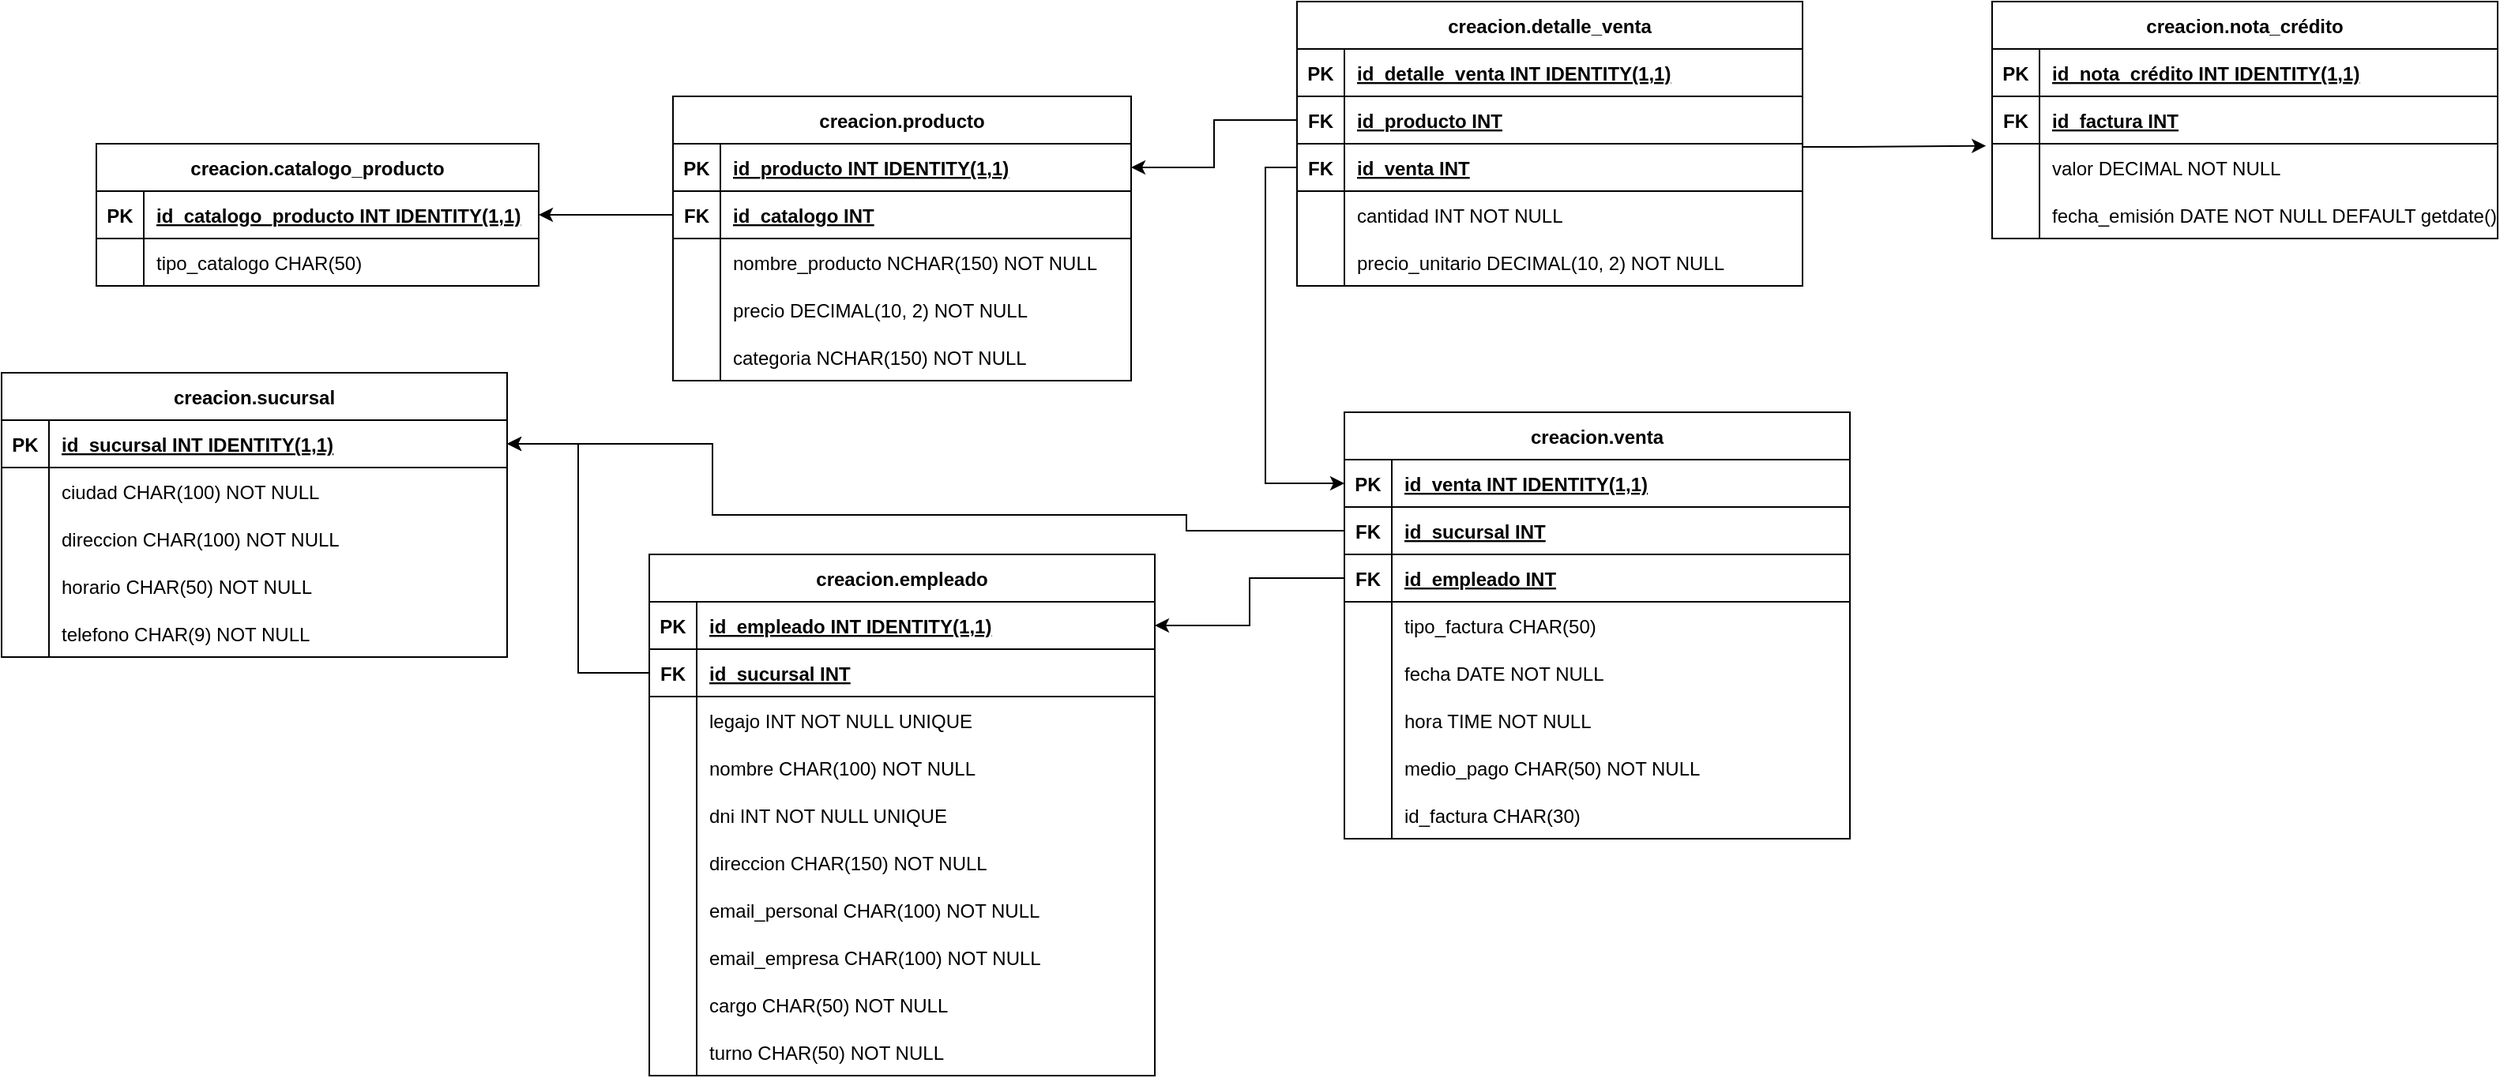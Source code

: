 <mxfile version="24.7.17">
  <diagram name="Página-1" id="IHy8IJzmy1xw7YX4BlLs">
    <mxGraphModel dx="1687" dy="984" grid="1" gridSize="10" guides="1" tooltips="1" connect="1" arrows="1" fold="1" page="1" pageScale="1" pageWidth="827" pageHeight="1169" math="0" shadow="0">
      <root>
        <mxCell id="0" />
        <mxCell id="1" parent="0" />
        <mxCell id="hYBhbDChAg6MqxhLWlRW-1" value="creacion.sucursal" style="shape=table;startSize=30;container=1;collapsible=1;childLayout=tableLayout;fixedRows=1;rowLines=0;fontStyle=1;align=center;resizeLast=1;" parent="1" vertex="1">
          <mxGeometry x="620" y="495" width="320" height="180" as="geometry" />
        </mxCell>
        <mxCell id="hYBhbDChAg6MqxhLWlRW-2" value="" style="shape=tableRow;horizontal=0;startSize=0;swimlaneHead=0;swimlaneBody=0;fillColor=none;collapsible=0;dropTarget=0;points=[[0,0.5],[1,0.5]];portConstraint=eastwest;strokeColor=inherit;top=0;left=0;right=0;bottom=1;" parent="hYBhbDChAg6MqxhLWlRW-1" vertex="1">
          <mxGeometry y="30" width="320" height="30" as="geometry" />
        </mxCell>
        <mxCell id="hYBhbDChAg6MqxhLWlRW-3" value="PK" style="shape=partialRectangle;overflow=hidden;connectable=0;fillColor=none;strokeColor=inherit;top=0;left=0;bottom=0;right=0;fontStyle=1;" parent="hYBhbDChAg6MqxhLWlRW-2" vertex="1">
          <mxGeometry width="30" height="30" as="geometry">
            <mxRectangle width="30" height="30" as="alternateBounds" />
          </mxGeometry>
        </mxCell>
        <mxCell id="hYBhbDChAg6MqxhLWlRW-4" value="id_sucursal INT  IDENTITY(1,1)" style="shape=partialRectangle;overflow=hidden;connectable=0;fillColor=none;align=left;strokeColor=inherit;top=0;left=0;bottom=0;right=0;spacingLeft=6;fontStyle=5;" parent="hYBhbDChAg6MqxhLWlRW-2" vertex="1">
          <mxGeometry x="30" width="290" height="30" as="geometry">
            <mxRectangle width="290" height="30" as="alternateBounds" />
          </mxGeometry>
        </mxCell>
        <mxCell id="hYBhbDChAg6MqxhLWlRW-5" value="" style="shape=tableRow;horizontal=0;startSize=0;swimlaneHead=0;swimlaneBody=0;fillColor=none;collapsible=0;dropTarget=0;points=[[0,0.5],[1,0.5]];portConstraint=eastwest;strokeColor=inherit;top=0;left=0;right=0;bottom=0;" parent="hYBhbDChAg6MqxhLWlRW-1" vertex="1">
          <mxGeometry y="60" width="320" height="30" as="geometry" />
        </mxCell>
        <mxCell id="hYBhbDChAg6MqxhLWlRW-6" value="" style="shape=partialRectangle;overflow=hidden;connectable=0;fillColor=none;strokeColor=inherit;top=0;left=0;bottom=0;right=0;" parent="hYBhbDChAg6MqxhLWlRW-5" vertex="1">
          <mxGeometry width="30" height="30" as="geometry">
            <mxRectangle width="30" height="30" as="alternateBounds" />
          </mxGeometry>
        </mxCell>
        <mxCell id="hYBhbDChAg6MqxhLWlRW-7" value="ciudad CHAR(100) NOT NULL" style="shape=partialRectangle;overflow=hidden;connectable=0;fillColor=none;align=left;strokeColor=inherit;top=0;left=0;bottom=0;right=0;spacingLeft=6;" parent="hYBhbDChAg6MqxhLWlRW-5" vertex="1">
          <mxGeometry x="30" width="290" height="30" as="geometry">
            <mxRectangle width="290" height="30" as="alternateBounds" />
          </mxGeometry>
        </mxCell>
        <mxCell id="hYBhbDChAg6MqxhLWlRW-8" value="" style="shape=tableRow;horizontal=0;startSize=0;swimlaneHead=0;swimlaneBody=0;fillColor=none;collapsible=0;dropTarget=0;points=[[0,0.5],[1,0.5]];portConstraint=eastwest;strokeColor=inherit;top=0;left=0;right=0;bottom=0;" parent="hYBhbDChAg6MqxhLWlRW-1" vertex="1">
          <mxGeometry y="90" width="320" height="30" as="geometry" />
        </mxCell>
        <mxCell id="hYBhbDChAg6MqxhLWlRW-9" value="" style="shape=partialRectangle;overflow=hidden;connectable=0;fillColor=none;strokeColor=inherit;top=0;left=0;bottom=0;right=0;" parent="hYBhbDChAg6MqxhLWlRW-8" vertex="1">
          <mxGeometry width="30" height="30" as="geometry">
            <mxRectangle width="30" height="30" as="alternateBounds" />
          </mxGeometry>
        </mxCell>
        <mxCell id="hYBhbDChAg6MqxhLWlRW-10" value="direccion CHAR(100) NOT NULL" style="shape=partialRectangle;overflow=hidden;connectable=0;fillColor=none;align=left;strokeColor=inherit;top=0;left=0;bottom=0;right=0;spacingLeft=6;" parent="hYBhbDChAg6MqxhLWlRW-8" vertex="1">
          <mxGeometry x="30" width="290" height="30" as="geometry">
            <mxRectangle width="290" height="30" as="alternateBounds" />
          </mxGeometry>
        </mxCell>
        <mxCell id="hYBhbDChAg6MqxhLWlRW-11" value="" style="shape=tableRow;horizontal=0;startSize=0;swimlaneHead=0;swimlaneBody=0;fillColor=none;collapsible=0;dropTarget=0;points=[[0,0.5],[1,0.5]];portConstraint=eastwest;strokeColor=inherit;top=0;left=0;right=0;bottom=0;" parent="hYBhbDChAg6MqxhLWlRW-1" vertex="1">
          <mxGeometry y="120" width="320" height="30" as="geometry" />
        </mxCell>
        <mxCell id="hYBhbDChAg6MqxhLWlRW-12" value="" style="shape=partialRectangle;overflow=hidden;connectable=0;fillColor=none;strokeColor=inherit;top=0;left=0;bottom=0;right=0;" parent="hYBhbDChAg6MqxhLWlRW-11" vertex="1">
          <mxGeometry width="30" height="30" as="geometry">
            <mxRectangle width="30" height="30" as="alternateBounds" />
          </mxGeometry>
        </mxCell>
        <mxCell id="hYBhbDChAg6MqxhLWlRW-13" value="horario CHAR(50) NOT NULL" style="shape=partialRectangle;overflow=hidden;connectable=0;fillColor=none;align=left;strokeColor=inherit;top=0;left=0;bottom=0;right=0;spacingLeft=6;" parent="hYBhbDChAg6MqxhLWlRW-11" vertex="1">
          <mxGeometry x="30" width="290" height="30" as="geometry">
            <mxRectangle width="290" height="30" as="alternateBounds" />
          </mxGeometry>
        </mxCell>
        <mxCell id="hYBhbDChAg6MqxhLWlRW-14" value="" style="shape=tableRow;horizontal=0;startSize=0;swimlaneHead=0;swimlaneBody=0;fillColor=none;collapsible=0;dropTarget=0;points=[[0,0.5],[1,0.5]];portConstraint=eastwest;strokeColor=inherit;top=0;left=0;right=0;bottom=0;" parent="hYBhbDChAg6MqxhLWlRW-1" vertex="1">
          <mxGeometry y="150" width="320" height="30" as="geometry" />
        </mxCell>
        <mxCell id="hYBhbDChAg6MqxhLWlRW-15" value="" style="shape=partialRectangle;overflow=hidden;connectable=0;fillColor=none;strokeColor=inherit;top=0;left=0;bottom=0;right=0;" parent="hYBhbDChAg6MqxhLWlRW-14" vertex="1">
          <mxGeometry width="30" height="30" as="geometry">
            <mxRectangle width="30" height="30" as="alternateBounds" />
          </mxGeometry>
        </mxCell>
        <mxCell id="hYBhbDChAg6MqxhLWlRW-16" value="telefono CHAR(9) NOT NULL" style="shape=partialRectangle;overflow=hidden;connectable=0;fillColor=none;align=left;strokeColor=inherit;top=0;left=0;bottom=0;right=0;spacingLeft=6;" parent="hYBhbDChAg6MqxhLWlRW-14" vertex="1">
          <mxGeometry x="30" width="290" height="30" as="geometry">
            <mxRectangle width="290" height="30" as="alternateBounds" />
          </mxGeometry>
        </mxCell>
        <mxCell id="hYBhbDChAg6MqxhLWlRW-20" value="creacion.empleado" style="shape=table;startSize=30;container=1;collapsible=1;childLayout=tableLayout;fixedRows=1;rowLines=0;fontStyle=1;align=center;resizeLast=1;" parent="1" vertex="1">
          <mxGeometry x="1030" y="610" width="320" height="330" as="geometry" />
        </mxCell>
        <mxCell id="hYBhbDChAg6MqxhLWlRW-24" value="" style="shape=tableRow;horizontal=0;startSize=0;swimlaneHead=0;swimlaneBody=0;fillColor=none;collapsible=0;dropTarget=0;points=[[0,0.5],[1,0.5]];portConstraint=eastwest;strokeColor=inherit;top=0;left=0;right=0;bottom=1;" parent="hYBhbDChAg6MqxhLWlRW-20" vertex="1">
          <mxGeometry y="30" width="320" height="30" as="geometry" />
        </mxCell>
        <mxCell id="hYBhbDChAg6MqxhLWlRW-25" value="PK" style="shape=partialRectangle;overflow=hidden;connectable=0;fillColor=none;strokeColor=inherit;top=0;left=0;bottom=0;right=0;fontStyle=1;" parent="hYBhbDChAg6MqxhLWlRW-24" vertex="1">
          <mxGeometry width="30" height="30" as="geometry">
            <mxRectangle width="30" height="30" as="alternateBounds" />
          </mxGeometry>
        </mxCell>
        <mxCell id="hYBhbDChAg6MqxhLWlRW-26" value="id_empleado INT  IDENTITY(1,1)" style="shape=partialRectangle;overflow=hidden;connectable=0;fillColor=none;align=left;strokeColor=inherit;top=0;left=0;bottom=0;right=0;spacingLeft=6;fontStyle=5;" parent="hYBhbDChAg6MqxhLWlRW-24" vertex="1">
          <mxGeometry x="30" width="290" height="30" as="geometry">
            <mxRectangle width="290" height="30" as="alternateBounds" />
          </mxGeometry>
        </mxCell>
        <mxCell id="hYBhbDChAg6MqxhLWlRW-21" value="" style="shape=tableRow;horizontal=0;startSize=0;swimlaneHead=0;swimlaneBody=0;fillColor=none;collapsible=0;dropTarget=0;points=[[0,0.5],[1,0.5]];portConstraint=eastwest;strokeColor=inherit;top=0;left=0;right=0;bottom=1;" parent="hYBhbDChAg6MqxhLWlRW-20" vertex="1">
          <mxGeometry y="60" width="320" height="30" as="geometry" />
        </mxCell>
        <mxCell id="hYBhbDChAg6MqxhLWlRW-22" value="FK" style="shape=partialRectangle;overflow=hidden;connectable=0;fillColor=none;strokeColor=inherit;top=0;left=0;bottom=0;right=0;fontStyle=1;" parent="hYBhbDChAg6MqxhLWlRW-21" vertex="1">
          <mxGeometry width="30" height="30" as="geometry">
            <mxRectangle width="30" height="30" as="alternateBounds" />
          </mxGeometry>
        </mxCell>
        <mxCell id="hYBhbDChAg6MqxhLWlRW-23" value="id_sucursal INT" style="shape=partialRectangle;overflow=hidden;connectable=0;fillColor=none;align=left;strokeColor=inherit;top=0;left=0;bottom=0;right=0;spacingLeft=6;fontStyle=5;" parent="hYBhbDChAg6MqxhLWlRW-21" vertex="1">
          <mxGeometry x="30" width="290" height="30" as="geometry">
            <mxRectangle width="290" height="30" as="alternateBounds" />
          </mxGeometry>
        </mxCell>
        <mxCell id="hYBhbDChAg6MqxhLWlRW-27" value="" style="shape=tableRow;horizontal=0;startSize=0;swimlaneHead=0;swimlaneBody=0;fillColor=none;collapsible=0;dropTarget=0;points=[[0,0.5],[1,0.5]];portConstraint=eastwest;strokeColor=inherit;top=0;left=0;right=0;bottom=0;" parent="hYBhbDChAg6MqxhLWlRW-20" vertex="1">
          <mxGeometry y="90" width="320" height="30" as="geometry" />
        </mxCell>
        <mxCell id="hYBhbDChAg6MqxhLWlRW-28" value="" style="shape=partialRectangle;overflow=hidden;connectable=0;fillColor=none;strokeColor=inherit;top=0;left=0;bottom=0;right=0;" parent="hYBhbDChAg6MqxhLWlRW-27" vertex="1">
          <mxGeometry width="30" height="30" as="geometry">
            <mxRectangle width="30" height="30" as="alternateBounds" />
          </mxGeometry>
        </mxCell>
        <mxCell id="hYBhbDChAg6MqxhLWlRW-29" value="legajo INT NOT NULL UNIQUE" style="shape=partialRectangle;overflow=hidden;connectable=0;fillColor=none;align=left;strokeColor=inherit;top=0;left=0;bottom=0;right=0;spacingLeft=6;" parent="hYBhbDChAg6MqxhLWlRW-27" vertex="1">
          <mxGeometry x="30" width="290" height="30" as="geometry">
            <mxRectangle width="290" height="30" as="alternateBounds" />
          </mxGeometry>
        </mxCell>
        <mxCell id="hYBhbDChAg6MqxhLWlRW-30" value="" style="shape=tableRow;horizontal=0;startSize=0;swimlaneHead=0;swimlaneBody=0;fillColor=none;collapsible=0;dropTarget=0;points=[[0,0.5],[1,0.5]];portConstraint=eastwest;strokeColor=inherit;top=0;left=0;right=0;bottom=0;" parent="hYBhbDChAg6MqxhLWlRW-20" vertex="1">
          <mxGeometry y="120" width="320" height="30" as="geometry" />
        </mxCell>
        <mxCell id="hYBhbDChAg6MqxhLWlRW-31" value="" style="shape=partialRectangle;overflow=hidden;connectable=0;fillColor=none;strokeColor=inherit;top=0;left=0;bottom=0;right=0;" parent="hYBhbDChAg6MqxhLWlRW-30" vertex="1">
          <mxGeometry width="30" height="30" as="geometry">
            <mxRectangle width="30" height="30" as="alternateBounds" />
          </mxGeometry>
        </mxCell>
        <mxCell id="hYBhbDChAg6MqxhLWlRW-32" value="nombre CHAR(100) NOT NULL" style="shape=partialRectangle;overflow=hidden;connectable=0;fillColor=none;align=left;strokeColor=inherit;top=0;left=0;bottom=0;right=0;spacingLeft=6;" parent="hYBhbDChAg6MqxhLWlRW-30" vertex="1">
          <mxGeometry x="30" width="290" height="30" as="geometry">
            <mxRectangle width="290" height="30" as="alternateBounds" />
          </mxGeometry>
        </mxCell>
        <mxCell id="hYBhbDChAg6MqxhLWlRW-33" value="" style="shape=tableRow;horizontal=0;startSize=0;swimlaneHead=0;swimlaneBody=0;fillColor=none;collapsible=0;dropTarget=0;points=[[0,0.5],[1,0.5]];portConstraint=eastwest;strokeColor=inherit;top=0;left=0;right=0;bottom=0;" parent="hYBhbDChAg6MqxhLWlRW-20" vertex="1">
          <mxGeometry y="150" width="320" height="30" as="geometry" />
        </mxCell>
        <mxCell id="hYBhbDChAg6MqxhLWlRW-34" value="" style="shape=partialRectangle;overflow=hidden;connectable=0;fillColor=none;strokeColor=inherit;top=0;left=0;bottom=0;right=0;" parent="hYBhbDChAg6MqxhLWlRW-33" vertex="1">
          <mxGeometry width="30" height="30" as="geometry">
            <mxRectangle width="30" height="30" as="alternateBounds" />
          </mxGeometry>
        </mxCell>
        <mxCell id="hYBhbDChAg6MqxhLWlRW-35" value="dni INT NOT NULL UNIQUE" style="shape=partialRectangle;overflow=hidden;connectable=0;fillColor=none;align=left;strokeColor=inherit;top=0;left=0;bottom=0;right=0;spacingLeft=6;" parent="hYBhbDChAg6MqxhLWlRW-33" vertex="1">
          <mxGeometry x="30" width="290" height="30" as="geometry">
            <mxRectangle width="290" height="30" as="alternateBounds" />
          </mxGeometry>
        </mxCell>
        <mxCell id="hYBhbDChAg6MqxhLWlRW-36" value="" style="shape=tableRow;horizontal=0;startSize=0;swimlaneHead=0;swimlaneBody=0;fillColor=none;collapsible=0;dropTarget=0;points=[[0,0.5],[1,0.5]];portConstraint=eastwest;strokeColor=inherit;top=0;left=0;right=0;bottom=0;" parent="hYBhbDChAg6MqxhLWlRW-20" vertex="1">
          <mxGeometry y="180" width="320" height="30" as="geometry" />
        </mxCell>
        <mxCell id="hYBhbDChAg6MqxhLWlRW-37" value="" style="shape=partialRectangle;overflow=hidden;connectable=0;fillColor=none;strokeColor=inherit;top=0;left=0;bottom=0;right=0;" parent="hYBhbDChAg6MqxhLWlRW-36" vertex="1">
          <mxGeometry width="30" height="30" as="geometry">
            <mxRectangle width="30" height="30" as="alternateBounds" />
          </mxGeometry>
        </mxCell>
        <mxCell id="hYBhbDChAg6MqxhLWlRW-38" value="direccion CHAR(150) NOT NULL" style="shape=partialRectangle;overflow=hidden;connectable=0;fillColor=none;align=left;strokeColor=inherit;top=0;left=0;bottom=0;right=0;spacingLeft=6;" parent="hYBhbDChAg6MqxhLWlRW-36" vertex="1">
          <mxGeometry x="30" width="290" height="30" as="geometry">
            <mxRectangle width="290" height="30" as="alternateBounds" />
          </mxGeometry>
        </mxCell>
        <mxCell id="hYBhbDChAg6MqxhLWlRW-39" value="" style="shape=tableRow;horizontal=0;startSize=0;swimlaneHead=0;swimlaneBody=0;fillColor=none;collapsible=0;dropTarget=0;points=[[0,0.5],[1,0.5]];portConstraint=eastwest;strokeColor=inherit;top=0;left=0;right=0;bottom=0;" parent="hYBhbDChAg6MqxhLWlRW-20" vertex="1">
          <mxGeometry y="210" width="320" height="30" as="geometry" />
        </mxCell>
        <mxCell id="hYBhbDChAg6MqxhLWlRW-40" value="" style="shape=partialRectangle;overflow=hidden;connectable=0;fillColor=none;strokeColor=inherit;top=0;left=0;bottom=0;right=0;" parent="hYBhbDChAg6MqxhLWlRW-39" vertex="1">
          <mxGeometry width="30" height="30" as="geometry">
            <mxRectangle width="30" height="30" as="alternateBounds" />
          </mxGeometry>
        </mxCell>
        <mxCell id="hYBhbDChAg6MqxhLWlRW-41" value="email_personal CHAR(100) NOT NULL" style="shape=partialRectangle;overflow=hidden;connectable=0;fillColor=none;align=left;strokeColor=inherit;top=0;left=0;bottom=0;right=0;spacingLeft=6;" parent="hYBhbDChAg6MqxhLWlRW-39" vertex="1">
          <mxGeometry x="30" width="290" height="30" as="geometry">
            <mxRectangle width="290" height="30" as="alternateBounds" />
          </mxGeometry>
        </mxCell>
        <mxCell id="hYBhbDChAg6MqxhLWlRW-42" value="" style="shape=tableRow;horizontal=0;startSize=0;swimlaneHead=0;swimlaneBody=0;fillColor=none;collapsible=0;dropTarget=0;points=[[0,0.5],[1,0.5]];portConstraint=eastwest;strokeColor=inherit;top=0;left=0;right=0;bottom=0;" parent="hYBhbDChAg6MqxhLWlRW-20" vertex="1">
          <mxGeometry y="240" width="320" height="30" as="geometry" />
        </mxCell>
        <mxCell id="hYBhbDChAg6MqxhLWlRW-43" value="" style="shape=partialRectangle;overflow=hidden;connectable=0;fillColor=none;strokeColor=inherit;top=0;left=0;bottom=0;right=0;" parent="hYBhbDChAg6MqxhLWlRW-42" vertex="1">
          <mxGeometry width="30" height="30" as="geometry">
            <mxRectangle width="30" height="30" as="alternateBounds" />
          </mxGeometry>
        </mxCell>
        <mxCell id="hYBhbDChAg6MqxhLWlRW-44" value="email_empresa CHAR(100) NOT NULL" style="shape=partialRectangle;overflow=hidden;connectable=0;fillColor=none;align=left;strokeColor=inherit;top=0;left=0;bottom=0;right=0;spacingLeft=6;" parent="hYBhbDChAg6MqxhLWlRW-42" vertex="1">
          <mxGeometry x="30" width="290" height="30" as="geometry">
            <mxRectangle width="290" height="30" as="alternateBounds" />
          </mxGeometry>
        </mxCell>
        <mxCell id="hYBhbDChAg6MqxhLWlRW-45" value="" style="shape=tableRow;horizontal=0;startSize=0;swimlaneHead=0;swimlaneBody=0;fillColor=none;collapsible=0;dropTarget=0;points=[[0,0.5],[1,0.5]];portConstraint=eastwest;strokeColor=inherit;top=0;left=0;right=0;bottom=0;" parent="hYBhbDChAg6MqxhLWlRW-20" vertex="1">
          <mxGeometry y="270" width="320" height="30" as="geometry" />
        </mxCell>
        <mxCell id="hYBhbDChAg6MqxhLWlRW-46" value="" style="shape=partialRectangle;overflow=hidden;connectable=0;fillColor=none;strokeColor=inherit;top=0;left=0;bottom=0;right=0;" parent="hYBhbDChAg6MqxhLWlRW-45" vertex="1">
          <mxGeometry width="30" height="30" as="geometry">
            <mxRectangle width="30" height="30" as="alternateBounds" />
          </mxGeometry>
        </mxCell>
        <mxCell id="hYBhbDChAg6MqxhLWlRW-47" value="cargo CHAR(50) NOT NULL" style="shape=partialRectangle;overflow=hidden;connectable=0;fillColor=none;align=left;strokeColor=inherit;top=0;left=0;bottom=0;right=0;spacingLeft=6;" parent="hYBhbDChAg6MqxhLWlRW-45" vertex="1">
          <mxGeometry x="30" width="290" height="30" as="geometry">
            <mxRectangle width="290" height="30" as="alternateBounds" />
          </mxGeometry>
        </mxCell>
        <mxCell id="hYBhbDChAg6MqxhLWlRW-51" value="" style="shape=tableRow;horizontal=0;startSize=0;swimlaneHead=0;swimlaneBody=0;fillColor=none;collapsible=0;dropTarget=0;points=[[0,0.5],[1,0.5]];portConstraint=eastwest;strokeColor=inherit;top=0;left=0;right=0;bottom=0;" parent="hYBhbDChAg6MqxhLWlRW-20" vertex="1">
          <mxGeometry y="300" width="320" height="30" as="geometry" />
        </mxCell>
        <mxCell id="hYBhbDChAg6MqxhLWlRW-52" value="" style="shape=partialRectangle;overflow=hidden;connectable=0;fillColor=none;strokeColor=inherit;top=0;left=0;bottom=0;right=0;" parent="hYBhbDChAg6MqxhLWlRW-51" vertex="1">
          <mxGeometry width="30" height="30" as="geometry">
            <mxRectangle width="30" height="30" as="alternateBounds" />
          </mxGeometry>
        </mxCell>
        <mxCell id="hYBhbDChAg6MqxhLWlRW-53" value="turno CHAR(50) NOT NULL" style="shape=partialRectangle;overflow=hidden;connectable=0;fillColor=none;align=left;strokeColor=inherit;top=0;left=0;bottom=0;right=0;spacingLeft=6;" parent="hYBhbDChAg6MqxhLWlRW-51" vertex="1">
          <mxGeometry x="30" width="290" height="30" as="geometry">
            <mxRectangle width="290" height="30" as="alternateBounds" />
          </mxGeometry>
        </mxCell>
        <mxCell id="hYBhbDChAg6MqxhLWlRW-57" value="creacion.catalogo_producto" style="shape=table;startSize=30;container=1;collapsible=1;childLayout=tableLayout;fixedRows=1;rowLines=0;fontStyle=1;align=center;resizeLast=1;" parent="1" vertex="1">
          <mxGeometry x="680" y="350" width="280" height="90" as="geometry" />
        </mxCell>
        <mxCell id="hYBhbDChAg6MqxhLWlRW-58" value="" style="shape=tableRow;horizontal=0;startSize=0;swimlaneHead=0;swimlaneBody=0;fillColor=none;collapsible=0;dropTarget=0;points=[[0,0.5],[1,0.5]];portConstraint=eastwest;strokeColor=inherit;top=0;left=0;right=0;bottom=1;" parent="hYBhbDChAg6MqxhLWlRW-57" vertex="1">
          <mxGeometry y="30" width="280" height="30" as="geometry" />
        </mxCell>
        <mxCell id="hYBhbDChAg6MqxhLWlRW-59" value="PK" style="shape=partialRectangle;overflow=hidden;connectable=0;fillColor=none;strokeColor=inherit;top=0;left=0;bottom=0;right=0;fontStyle=1;" parent="hYBhbDChAg6MqxhLWlRW-58" vertex="1">
          <mxGeometry width="30" height="30" as="geometry">
            <mxRectangle width="30" height="30" as="alternateBounds" />
          </mxGeometry>
        </mxCell>
        <mxCell id="hYBhbDChAg6MqxhLWlRW-60" value="id_catalogo_producto INT  IDENTITY(1,1)" style="shape=partialRectangle;overflow=hidden;connectable=0;fillColor=none;align=left;strokeColor=inherit;top=0;left=0;bottom=0;right=0;spacingLeft=6;fontStyle=5;" parent="hYBhbDChAg6MqxhLWlRW-58" vertex="1">
          <mxGeometry x="30" width="250" height="30" as="geometry">
            <mxRectangle width="250" height="30" as="alternateBounds" />
          </mxGeometry>
        </mxCell>
        <mxCell id="hYBhbDChAg6MqxhLWlRW-61" value="" style="shape=tableRow;horizontal=0;startSize=0;swimlaneHead=0;swimlaneBody=0;fillColor=none;collapsible=0;dropTarget=0;points=[[0,0.5],[1,0.5]];portConstraint=eastwest;strokeColor=inherit;top=0;left=0;right=0;bottom=0;" parent="hYBhbDChAg6MqxhLWlRW-57" vertex="1">
          <mxGeometry y="60" width="280" height="30" as="geometry" />
        </mxCell>
        <mxCell id="hYBhbDChAg6MqxhLWlRW-62" value="" style="shape=partialRectangle;overflow=hidden;connectable=0;fillColor=none;strokeColor=inherit;top=0;left=0;bottom=0;right=0;" parent="hYBhbDChAg6MqxhLWlRW-61" vertex="1">
          <mxGeometry width="30" height="30" as="geometry">
            <mxRectangle width="30" height="30" as="alternateBounds" />
          </mxGeometry>
        </mxCell>
        <mxCell id="hYBhbDChAg6MqxhLWlRW-63" value="tipo_catalogo CHAR(50)" style="shape=partialRectangle;overflow=hidden;connectable=0;fillColor=none;align=left;strokeColor=inherit;top=0;left=0;bottom=0;right=0;spacingLeft=6;" parent="hYBhbDChAg6MqxhLWlRW-61" vertex="1">
          <mxGeometry x="30" width="250" height="30" as="geometry">
            <mxRectangle width="250" height="30" as="alternateBounds" />
          </mxGeometry>
        </mxCell>
        <mxCell id="hYBhbDChAg6MqxhLWlRW-64" value="creacion.producto" style="shape=table;startSize=30;container=1;collapsible=1;childLayout=tableLayout;fixedRows=1;rowLines=0;fontStyle=1;align=center;resizeLast=1;" parent="1" vertex="1">
          <mxGeometry x="1045" y="320" width="290" height="180" as="geometry" />
        </mxCell>
        <mxCell id="hYBhbDChAg6MqxhLWlRW-65" value="" style="shape=tableRow;horizontal=0;startSize=0;swimlaneHead=0;swimlaneBody=0;fillColor=none;collapsible=0;dropTarget=0;points=[[0,0.5],[1,0.5]];portConstraint=eastwest;strokeColor=inherit;top=0;left=0;right=0;bottom=1;" parent="hYBhbDChAg6MqxhLWlRW-64" vertex="1">
          <mxGeometry y="30" width="290" height="30" as="geometry" />
        </mxCell>
        <mxCell id="hYBhbDChAg6MqxhLWlRW-66" value="PK" style="shape=partialRectangle;overflow=hidden;connectable=0;fillColor=none;strokeColor=inherit;top=0;left=0;bottom=0;right=0;fontStyle=1;" parent="hYBhbDChAg6MqxhLWlRW-65" vertex="1">
          <mxGeometry width="30" height="30" as="geometry">
            <mxRectangle width="30" height="30" as="alternateBounds" />
          </mxGeometry>
        </mxCell>
        <mxCell id="hYBhbDChAg6MqxhLWlRW-67" value="id_producto INT  IDENTITY(1,1)" style="shape=partialRectangle;overflow=hidden;connectable=0;fillColor=none;align=left;strokeColor=inherit;top=0;left=0;bottom=0;right=0;spacingLeft=6;fontStyle=5;" parent="hYBhbDChAg6MqxhLWlRW-65" vertex="1">
          <mxGeometry x="30" width="260" height="30" as="geometry">
            <mxRectangle width="260" height="30" as="alternateBounds" />
          </mxGeometry>
        </mxCell>
        <mxCell id="hYBhbDChAg6MqxhLWlRW-137" style="shape=tableRow;horizontal=0;startSize=0;swimlaneHead=0;swimlaneBody=0;fillColor=none;collapsible=0;dropTarget=0;points=[[0,0.5],[1,0.5]];portConstraint=eastwest;strokeColor=inherit;top=0;left=0;right=0;bottom=1;" parent="hYBhbDChAg6MqxhLWlRW-64" vertex="1">
          <mxGeometry y="60" width="290" height="30" as="geometry" />
        </mxCell>
        <mxCell id="hYBhbDChAg6MqxhLWlRW-138" value="FK" style="shape=partialRectangle;overflow=hidden;connectable=0;fillColor=none;strokeColor=inherit;top=0;left=0;bottom=0;right=0;fontStyle=1;" parent="hYBhbDChAg6MqxhLWlRW-137" vertex="1">
          <mxGeometry width="30" height="30" as="geometry">
            <mxRectangle width="30" height="30" as="alternateBounds" />
          </mxGeometry>
        </mxCell>
        <mxCell id="hYBhbDChAg6MqxhLWlRW-139" value="id_catalogo INT" style="shape=partialRectangle;overflow=hidden;connectable=0;fillColor=none;align=left;strokeColor=inherit;top=0;left=0;bottom=0;right=0;spacingLeft=6;fontStyle=5;" parent="hYBhbDChAg6MqxhLWlRW-137" vertex="1">
          <mxGeometry x="30" width="260" height="30" as="geometry">
            <mxRectangle width="260" height="30" as="alternateBounds" />
          </mxGeometry>
        </mxCell>
        <mxCell id="hYBhbDChAg6MqxhLWlRW-68" value="" style="shape=tableRow;horizontal=0;startSize=0;swimlaneHead=0;swimlaneBody=0;fillColor=none;collapsible=0;dropTarget=0;points=[[0,0.5],[1,0.5]];portConstraint=eastwest;strokeColor=inherit;top=0;left=0;right=0;bottom=0;" parent="hYBhbDChAg6MqxhLWlRW-64" vertex="1">
          <mxGeometry y="90" width="290" height="30" as="geometry" />
        </mxCell>
        <mxCell id="hYBhbDChAg6MqxhLWlRW-69" value="" style="shape=partialRectangle;overflow=hidden;connectable=0;fillColor=none;strokeColor=inherit;top=0;left=0;bottom=0;right=0;" parent="hYBhbDChAg6MqxhLWlRW-68" vertex="1">
          <mxGeometry width="30" height="30" as="geometry">
            <mxRectangle width="30" height="30" as="alternateBounds" />
          </mxGeometry>
        </mxCell>
        <mxCell id="hYBhbDChAg6MqxhLWlRW-70" value="nombre_producto NCHAR(150) NOT NULL" style="shape=partialRectangle;overflow=hidden;connectable=0;fillColor=none;align=left;strokeColor=inherit;top=0;left=0;bottom=0;right=0;spacingLeft=6;" parent="hYBhbDChAg6MqxhLWlRW-68" vertex="1">
          <mxGeometry x="30" width="260" height="30" as="geometry">
            <mxRectangle width="260" height="30" as="alternateBounds" />
          </mxGeometry>
        </mxCell>
        <mxCell id="hYBhbDChAg6MqxhLWlRW-71" value="" style="shape=tableRow;horizontal=0;startSize=0;swimlaneHead=0;swimlaneBody=0;fillColor=none;collapsible=0;dropTarget=0;points=[[0,0.5],[1,0.5]];portConstraint=eastwest;strokeColor=inherit;top=0;left=0;right=0;bottom=0;" parent="hYBhbDChAg6MqxhLWlRW-64" vertex="1">
          <mxGeometry y="120" width="290" height="30" as="geometry" />
        </mxCell>
        <mxCell id="hYBhbDChAg6MqxhLWlRW-72" value="" style="shape=partialRectangle;overflow=hidden;connectable=0;fillColor=none;strokeColor=inherit;top=0;left=0;bottom=0;right=0;" parent="hYBhbDChAg6MqxhLWlRW-71" vertex="1">
          <mxGeometry width="30" height="30" as="geometry">
            <mxRectangle width="30" height="30" as="alternateBounds" />
          </mxGeometry>
        </mxCell>
        <mxCell id="hYBhbDChAg6MqxhLWlRW-73" value="precio DECIMAL(10, 2) NOT NULL" style="shape=partialRectangle;overflow=hidden;connectable=0;fillColor=none;align=left;strokeColor=inherit;top=0;left=0;bottom=0;right=0;spacingLeft=6;" parent="hYBhbDChAg6MqxhLWlRW-71" vertex="1">
          <mxGeometry x="30" width="260" height="30" as="geometry">
            <mxRectangle width="260" height="30" as="alternateBounds" />
          </mxGeometry>
        </mxCell>
        <mxCell id="hYBhbDChAg6MqxhLWlRW-74" value="" style="shape=tableRow;horizontal=0;startSize=0;swimlaneHead=0;swimlaneBody=0;fillColor=none;collapsible=0;dropTarget=0;points=[[0,0.5],[1,0.5]];portConstraint=eastwest;strokeColor=inherit;top=0;left=0;right=0;bottom=0;" parent="hYBhbDChAg6MqxhLWlRW-64" vertex="1">
          <mxGeometry y="150" width="290" height="30" as="geometry" />
        </mxCell>
        <mxCell id="hYBhbDChAg6MqxhLWlRW-75" value="" style="shape=partialRectangle;overflow=hidden;connectable=0;fillColor=none;strokeColor=inherit;top=0;left=0;bottom=0;right=0;" parent="hYBhbDChAg6MqxhLWlRW-74" vertex="1">
          <mxGeometry width="30" height="30" as="geometry">
            <mxRectangle width="30" height="30" as="alternateBounds" />
          </mxGeometry>
        </mxCell>
        <mxCell id="hYBhbDChAg6MqxhLWlRW-76" value="categoria NCHAR(150) NOT NULL" style="shape=partialRectangle;overflow=hidden;connectable=0;fillColor=none;align=left;strokeColor=inherit;top=0;left=0;bottom=0;right=0;spacingLeft=6;" parent="hYBhbDChAg6MqxhLWlRW-74" vertex="1">
          <mxGeometry x="30" width="260" height="30" as="geometry">
            <mxRectangle width="260" height="30" as="alternateBounds" />
          </mxGeometry>
        </mxCell>
        <mxCell id="hYBhbDChAg6MqxhLWlRW-77" value="creacion.venta" style="shape=table;startSize=30;container=1;collapsible=1;childLayout=tableLayout;fixedRows=1;rowLines=0;fontStyle=1;align=center;resizeLast=1;" parent="1" vertex="1">
          <mxGeometry x="1470" y="520" width="320" height="270" as="geometry" />
        </mxCell>
        <mxCell id="hYBhbDChAg6MqxhLWlRW-84" value="" style="shape=tableRow;horizontal=0;startSize=0;swimlaneHead=0;swimlaneBody=0;fillColor=none;collapsible=0;dropTarget=0;points=[[0,0.5],[1,0.5]];portConstraint=eastwest;strokeColor=inherit;top=0;left=0;right=0;bottom=1;" parent="hYBhbDChAg6MqxhLWlRW-77" vertex="1">
          <mxGeometry y="30" width="320" height="30" as="geometry" />
        </mxCell>
        <mxCell id="hYBhbDChAg6MqxhLWlRW-85" value="PK" style="shape=partialRectangle;overflow=hidden;connectable=0;fillColor=none;strokeColor=inherit;top=0;left=0;bottom=0;right=0;fontStyle=1;" parent="hYBhbDChAg6MqxhLWlRW-84" vertex="1">
          <mxGeometry width="30" height="30" as="geometry">
            <mxRectangle width="30" height="30" as="alternateBounds" />
          </mxGeometry>
        </mxCell>
        <mxCell id="hYBhbDChAg6MqxhLWlRW-86" value="id_venta INT  IDENTITY(1,1)" style="shape=partialRectangle;overflow=hidden;connectable=0;fillColor=none;align=left;strokeColor=inherit;top=0;left=0;bottom=0;right=0;spacingLeft=6;fontStyle=5;" parent="hYBhbDChAg6MqxhLWlRW-84" vertex="1">
          <mxGeometry x="30" width="290" height="30" as="geometry">
            <mxRectangle width="290" height="30" as="alternateBounds" />
          </mxGeometry>
        </mxCell>
        <mxCell id="hYBhbDChAg6MqxhLWlRW-78" value="" style="shape=tableRow;horizontal=0;startSize=0;swimlaneHead=0;swimlaneBody=0;fillColor=none;collapsible=0;dropTarget=0;points=[[0,0.5],[1,0.5]];portConstraint=eastwest;strokeColor=inherit;top=0;left=0;right=0;bottom=1;" parent="hYBhbDChAg6MqxhLWlRW-77" vertex="1">
          <mxGeometry y="60" width="320" height="30" as="geometry" />
        </mxCell>
        <mxCell id="hYBhbDChAg6MqxhLWlRW-79" value="FK" style="shape=partialRectangle;overflow=hidden;connectable=0;fillColor=none;strokeColor=inherit;top=0;left=0;bottom=0;right=0;fontStyle=1;" parent="hYBhbDChAg6MqxhLWlRW-78" vertex="1">
          <mxGeometry width="30" height="30" as="geometry">
            <mxRectangle width="30" height="30" as="alternateBounds" />
          </mxGeometry>
        </mxCell>
        <mxCell id="hYBhbDChAg6MqxhLWlRW-80" value="id_sucursal INT" style="shape=partialRectangle;overflow=hidden;connectable=0;fillColor=none;align=left;strokeColor=inherit;top=0;left=0;bottom=0;right=0;spacingLeft=6;fontStyle=5;" parent="hYBhbDChAg6MqxhLWlRW-78" vertex="1">
          <mxGeometry x="30" width="290" height="30" as="geometry">
            <mxRectangle width="290" height="30" as="alternateBounds" />
          </mxGeometry>
        </mxCell>
        <mxCell id="hYBhbDChAg6MqxhLWlRW-81" value="" style="shape=tableRow;horizontal=0;startSize=0;swimlaneHead=0;swimlaneBody=0;fillColor=none;collapsible=0;dropTarget=0;points=[[0,0.5],[1,0.5]];portConstraint=eastwest;strokeColor=inherit;top=0;left=0;right=0;bottom=1;" parent="hYBhbDChAg6MqxhLWlRW-77" vertex="1">
          <mxGeometry y="90" width="320" height="30" as="geometry" />
        </mxCell>
        <mxCell id="hYBhbDChAg6MqxhLWlRW-82" value="FK" style="shape=partialRectangle;overflow=hidden;connectable=0;fillColor=none;strokeColor=inherit;top=0;left=0;bottom=0;right=0;fontStyle=1;" parent="hYBhbDChAg6MqxhLWlRW-81" vertex="1">
          <mxGeometry width="30" height="30" as="geometry">
            <mxRectangle width="30" height="30" as="alternateBounds" />
          </mxGeometry>
        </mxCell>
        <mxCell id="hYBhbDChAg6MqxhLWlRW-83" value="id_empleado INT" style="shape=partialRectangle;overflow=hidden;connectable=0;fillColor=none;align=left;strokeColor=inherit;top=0;left=0;bottom=0;right=0;spacingLeft=6;fontStyle=5;" parent="hYBhbDChAg6MqxhLWlRW-81" vertex="1">
          <mxGeometry x="30" width="290" height="30" as="geometry">
            <mxRectangle width="290" height="30" as="alternateBounds" />
          </mxGeometry>
        </mxCell>
        <mxCell id="hYBhbDChAg6MqxhLWlRW-87" value="" style="shape=tableRow;horizontal=0;startSize=0;swimlaneHead=0;swimlaneBody=0;fillColor=none;collapsible=0;dropTarget=0;points=[[0,0.5],[1,0.5]];portConstraint=eastwest;strokeColor=inherit;top=0;left=0;right=0;bottom=0;" parent="hYBhbDChAg6MqxhLWlRW-77" vertex="1">
          <mxGeometry y="120" width="320" height="30" as="geometry" />
        </mxCell>
        <mxCell id="hYBhbDChAg6MqxhLWlRW-88" value="" style="shape=partialRectangle;overflow=hidden;connectable=0;fillColor=none;strokeColor=inherit;top=0;left=0;bottom=0;right=0;" parent="hYBhbDChAg6MqxhLWlRW-87" vertex="1">
          <mxGeometry width="30" height="30" as="geometry">
            <mxRectangle width="30" height="30" as="alternateBounds" />
          </mxGeometry>
        </mxCell>
        <mxCell id="hYBhbDChAg6MqxhLWlRW-89" value="tipo_factura CHAR(50)" style="shape=partialRectangle;overflow=hidden;connectable=0;fillColor=none;align=left;strokeColor=inherit;top=0;left=0;bottom=0;right=0;spacingLeft=6;" parent="hYBhbDChAg6MqxhLWlRW-87" vertex="1">
          <mxGeometry x="30" width="290" height="30" as="geometry">
            <mxRectangle width="290" height="30" as="alternateBounds" />
          </mxGeometry>
        </mxCell>
        <mxCell id="hYBhbDChAg6MqxhLWlRW-90" value="" style="shape=tableRow;horizontal=0;startSize=0;swimlaneHead=0;swimlaneBody=0;fillColor=none;collapsible=0;dropTarget=0;points=[[0,0.5],[1,0.5]];portConstraint=eastwest;strokeColor=inherit;top=0;left=0;right=0;bottom=0;" parent="hYBhbDChAg6MqxhLWlRW-77" vertex="1">
          <mxGeometry y="150" width="320" height="30" as="geometry" />
        </mxCell>
        <mxCell id="hYBhbDChAg6MqxhLWlRW-91" value="" style="shape=partialRectangle;overflow=hidden;connectable=0;fillColor=none;strokeColor=inherit;top=0;left=0;bottom=0;right=0;" parent="hYBhbDChAg6MqxhLWlRW-90" vertex="1">
          <mxGeometry width="30" height="30" as="geometry">
            <mxRectangle width="30" height="30" as="alternateBounds" />
          </mxGeometry>
        </mxCell>
        <mxCell id="hYBhbDChAg6MqxhLWlRW-92" value="fecha DATE NOT NULL" style="shape=partialRectangle;overflow=hidden;connectable=0;fillColor=none;align=left;strokeColor=inherit;top=0;left=0;bottom=0;right=0;spacingLeft=6;" parent="hYBhbDChAg6MqxhLWlRW-90" vertex="1">
          <mxGeometry x="30" width="290" height="30" as="geometry">
            <mxRectangle width="290" height="30" as="alternateBounds" />
          </mxGeometry>
        </mxCell>
        <mxCell id="hYBhbDChAg6MqxhLWlRW-93" value="" style="shape=tableRow;horizontal=0;startSize=0;swimlaneHead=0;swimlaneBody=0;fillColor=none;collapsible=0;dropTarget=0;points=[[0,0.5],[1,0.5]];portConstraint=eastwest;strokeColor=inherit;top=0;left=0;right=0;bottom=0;" parent="hYBhbDChAg6MqxhLWlRW-77" vertex="1">
          <mxGeometry y="180" width="320" height="30" as="geometry" />
        </mxCell>
        <mxCell id="hYBhbDChAg6MqxhLWlRW-94" value="" style="shape=partialRectangle;overflow=hidden;connectable=0;fillColor=none;strokeColor=inherit;top=0;left=0;bottom=0;right=0;" parent="hYBhbDChAg6MqxhLWlRW-93" vertex="1">
          <mxGeometry width="30" height="30" as="geometry">
            <mxRectangle width="30" height="30" as="alternateBounds" />
          </mxGeometry>
        </mxCell>
        <mxCell id="hYBhbDChAg6MqxhLWlRW-95" value="hora TIME NOT NULL" style="shape=partialRectangle;overflow=hidden;connectable=0;fillColor=none;align=left;strokeColor=inherit;top=0;left=0;bottom=0;right=0;spacingLeft=6;" parent="hYBhbDChAg6MqxhLWlRW-93" vertex="1">
          <mxGeometry x="30" width="290" height="30" as="geometry">
            <mxRectangle width="290" height="30" as="alternateBounds" />
          </mxGeometry>
        </mxCell>
        <mxCell id="hYBhbDChAg6MqxhLWlRW-96" value="" style="shape=tableRow;horizontal=0;startSize=0;swimlaneHead=0;swimlaneBody=0;fillColor=none;collapsible=0;dropTarget=0;points=[[0,0.5],[1,0.5]];portConstraint=eastwest;strokeColor=inherit;top=0;left=0;right=0;bottom=0;" parent="hYBhbDChAg6MqxhLWlRW-77" vertex="1">
          <mxGeometry y="210" width="320" height="30" as="geometry" />
        </mxCell>
        <mxCell id="hYBhbDChAg6MqxhLWlRW-97" value="" style="shape=partialRectangle;overflow=hidden;connectable=0;fillColor=none;strokeColor=inherit;top=0;left=0;bottom=0;right=0;" parent="hYBhbDChAg6MqxhLWlRW-96" vertex="1">
          <mxGeometry width="30" height="30" as="geometry">
            <mxRectangle width="30" height="30" as="alternateBounds" />
          </mxGeometry>
        </mxCell>
        <mxCell id="hYBhbDChAg6MqxhLWlRW-98" value="medio_pago CHAR(50) NOT NULL" style="shape=partialRectangle;overflow=hidden;connectable=0;fillColor=none;align=left;strokeColor=inherit;top=0;left=0;bottom=0;right=0;spacingLeft=6;" parent="hYBhbDChAg6MqxhLWlRW-96" vertex="1">
          <mxGeometry x="30" width="290" height="30" as="geometry">
            <mxRectangle width="290" height="30" as="alternateBounds" />
          </mxGeometry>
        </mxCell>
        <mxCell id="hYBhbDChAg6MqxhLWlRW-99" value="" style="shape=tableRow;horizontal=0;startSize=0;swimlaneHead=0;swimlaneBody=0;fillColor=none;collapsible=0;dropTarget=0;points=[[0,0.5],[1,0.5]];portConstraint=eastwest;strokeColor=inherit;top=0;left=0;right=0;bottom=0;" parent="hYBhbDChAg6MqxhLWlRW-77" vertex="1">
          <mxGeometry y="240" width="320" height="30" as="geometry" />
        </mxCell>
        <mxCell id="hYBhbDChAg6MqxhLWlRW-100" value="" style="shape=partialRectangle;overflow=hidden;connectable=0;fillColor=none;strokeColor=inherit;top=0;left=0;bottom=0;right=0;" parent="hYBhbDChAg6MqxhLWlRW-99" vertex="1">
          <mxGeometry width="30" height="30" as="geometry">
            <mxRectangle width="30" height="30" as="alternateBounds" />
          </mxGeometry>
        </mxCell>
        <mxCell id="hYBhbDChAg6MqxhLWlRW-101" value="id_factura CHAR(30)" style="shape=partialRectangle;overflow=hidden;connectable=0;fillColor=none;align=left;strokeColor=inherit;top=0;left=0;bottom=0;right=0;spacingLeft=6;" parent="hYBhbDChAg6MqxhLWlRW-99" vertex="1">
          <mxGeometry x="30" width="290" height="30" as="geometry">
            <mxRectangle width="290" height="30" as="alternateBounds" />
          </mxGeometry>
        </mxCell>
        <mxCell id="hYBhbDChAg6MqxhLWlRW-108" value="creacion.detalle_venta" style="shape=table;startSize=30;container=1;collapsible=1;childLayout=tableLayout;fixedRows=1;rowLines=0;fontStyle=1;align=center;resizeLast=1;" parent="1" vertex="1">
          <mxGeometry x="1440" y="260" width="320" height="180" as="geometry" />
        </mxCell>
        <mxCell id="hYBhbDChAg6MqxhLWlRW-115" value="" style="shape=tableRow;horizontal=0;startSize=0;swimlaneHead=0;swimlaneBody=0;fillColor=none;collapsible=0;dropTarget=0;points=[[0,0.5],[1,0.5]];portConstraint=eastwest;strokeColor=inherit;top=0;left=0;right=0;bottom=1;" parent="hYBhbDChAg6MqxhLWlRW-108" vertex="1">
          <mxGeometry y="30" width="320" height="30" as="geometry" />
        </mxCell>
        <mxCell id="hYBhbDChAg6MqxhLWlRW-116" value="PK" style="shape=partialRectangle;overflow=hidden;connectable=0;fillColor=none;strokeColor=inherit;top=0;left=0;bottom=0;right=0;fontStyle=1;" parent="hYBhbDChAg6MqxhLWlRW-115" vertex="1">
          <mxGeometry width="30" height="30" as="geometry">
            <mxRectangle width="30" height="30" as="alternateBounds" />
          </mxGeometry>
        </mxCell>
        <mxCell id="hYBhbDChAg6MqxhLWlRW-117" value="id_detalle_venta INT  IDENTITY(1,1)" style="shape=partialRectangle;overflow=hidden;connectable=0;fillColor=none;align=left;strokeColor=inherit;top=0;left=0;bottom=0;right=0;spacingLeft=6;fontStyle=5;" parent="hYBhbDChAg6MqxhLWlRW-115" vertex="1">
          <mxGeometry x="30" width="290" height="30" as="geometry">
            <mxRectangle width="290" height="30" as="alternateBounds" />
          </mxGeometry>
        </mxCell>
        <mxCell id="hYBhbDChAg6MqxhLWlRW-109" value="" style="shape=tableRow;horizontal=0;startSize=0;swimlaneHead=0;swimlaneBody=0;fillColor=none;collapsible=0;dropTarget=0;points=[[0,0.5],[1,0.5]];portConstraint=eastwest;strokeColor=inherit;top=0;left=0;right=0;bottom=1;" parent="hYBhbDChAg6MqxhLWlRW-108" vertex="1">
          <mxGeometry y="60" width="320" height="30" as="geometry" />
        </mxCell>
        <mxCell id="hYBhbDChAg6MqxhLWlRW-110" value="FK" style="shape=partialRectangle;overflow=hidden;connectable=0;fillColor=none;strokeColor=inherit;top=0;left=0;bottom=0;right=0;fontStyle=1;" parent="hYBhbDChAg6MqxhLWlRW-109" vertex="1">
          <mxGeometry width="30" height="30" as="geometry">
            <mxRectangle width="30" height="30" as="alternateBounds" />
          </mxGeometry>
        </mxCell>
        <mxCell id="hYBhbDChAg6MqxhLWlRW-111" value="id_producto INT" style="shape=partialRectangle;overflow=hidden;connectable=0;fillColor=none;align=left;strokeColor=inherit;top=0;left=0;bottom=0;right=0;spacingLeft=6;fontStyle=5;" parent="hYBhbDChAg6MqxhLWlRW-109" vertex="1">
          <mxGeometry x="30" width="290" height="30" as="geometry">
            <mxRectangle width="290" height="30" as="alternateBounds" />
          </mxGeometry>
        </mxCell>
        <mxCell id="hYBhbDChAg6MqxhLWlRW-112" value="" style="shape=tableRow;horizontal=0;startSize=0;swimlaneHead=0;swimlaneBody=0;fillColor=none;collapsible=0;dropTarget=0;points=[[0,0.5],[1,0.5]];portConstraint=eastwest;strokeColor=inherit;top=0;left=0;right=0;bottom=1;" parent="hYBhbDChAg6MqxhLWlRW-108" vertex="1">
          <mxGeometry y="90" width="320" height="30" as="geometry" />
        </mxCell>
        <mxCell id="hYBhbDChAg6MqxhLWlRW-113" value="FK" style="shape=partialRectangle;overflow=hidden;connectable=0;fillColor=none;strokeColor=inherit;top=0;left=0;bottom=0;right=0;fontStyle=1;" parent="hYBhbDChAg6MqxhLWlRW-112" vertex="1">
          <mxGeometry width="30" height="30" as="geometry">
            <mxRectangle width="30" height="30" as="alternateBounds" />
          </mxGeometry>
        </mxCell>
        <mxCell id="hYBhbDChAg6MqxhLWlRW-114" value="id_venta INT" style="shape=partialRectangle;overflow=hidden;connectable=0;fillColor=none;align=left;strokeColor=inherit;top=0;left=0;bottom=0;right=0;spacingLeft=6;fontStyle=5;" parent="hYBhbDChAg6MqxhLWlRW-112" vertex="1">
          <mxGeometry x="30" width="290" height="30" as="geometry">
            <mxRectangle width="290" height="30" as="alternateBounds" />
          </mxGeometry>
        </mxCell>
        <mxCell id="hYBhbDChAg6MqxhLWlRW-118" value="" style="shape=tableRow;horizontal=0;startSize=0;swimlaneHead=0;swimlaneBody=0;fillColor=none;collapsible=0;dropTarget=0;points=[[0,0.5],[1,0.5]];portConstraint=eastwest;strokeColor=inherit;top=0;left=0;right=0;bottom=0;" parent="hYBhbDChAg6MqxhLWlRW-108" vertex="1">
          <mxGeometry y="120" width="320" height="30" as="geometry" />
        </mxCell>
        <mxCell id="hYBhbDChAg6MqxhLWlRW-119" value="" style="shape=partialRectangle;overflow=hidden;connectable=0;fillColor=none;strokeColor=inherit;top=0;left=0;bottom=0;right=0;" parent="hYBhbDChAg6MqxhLWlRW-118" vertex="1">
          <mxGeometry width="30" height="30" as="geometry">
            <mxRectangle width="30" height="30" as="alternateBounds" />
          </mxGeometry>
        </mxCell>
        <mxCell id="hYBhbDChAg6MqxhLWlRW-120" value="cantidad INT NOT NULL" style="shape=partialRectangle;overflow=hidden;connectable=0;fillColor=none;align=left;strokeColor=inherit;top=0;left=0;bottom=0;right=0;spacingLeft=6;" parent="hYBhbDChAg6MqxhLWlRW-118" vertex="1">
          <mxGeometry x="30" width="290" height="30" as="geometry">
            <mxRectangle width="290" height="30" as="alternateBounds" />
          </mxGeometry>
        </mxCell>
        <mxCell id="hYBhbDChAg6MqxhLWlRW-121" value="" style="shape=tableRow;horizontal=0;startSize=0;swimlaneHead=0;swimlaneBody=0;fillColor=none;collapsible=0;dropTarget=0;points=[[0,0.5],[1,0.5]];portConstraint=eastwest;strokeColor=inherit;top=0;left=0;right=0;bottom=0;" parent="hYBhbDChAg6MqxhLWlRW-108" vertex="1">
          <mxGeometry y="150" width="320" height="30" as="geometry" />
        </mxCell>
        <mxCell id="hYBhbDChAg6MqxhLWlRW-122" value="" style="shape=partialRectangle;overflow=hidden;connectable=0;fillColor=none;strokeColor=inherit;top=0;left=0;bottom=0;right=0;" parent="hYBhbDChAg6MqxhLWlRW-121" vertex="1">
          <mxGeometry width="30" height="30" as="geometry">
            <mxRectangle width="30" height="30" as="alternateBounds" />
          </mxGeometry>
        </mxCell>
        <mxCell id="hYBhbDChAg6MqxhLWlRW-123" value="precio_unitario DECIMAL(10, 2) NOT NULL" style="shape=partialRectangle;overflow=hidden;connectable=0;fillColor=none;align=left;strokeColor=inherit;top=0;left=0;bottom=0;right=0;spacingLeft=6;" parent="hYBhbDChAg6MqxhLWlRW-121" vertex="1">
          <mxGeometry x="30" width="290" height="30" as="geometry">
            <mxRectangle width="290" height="30" as="alternateBounds" />
          </mxGeometry>
        </mxCell>
        <mxCell id="hYBhbDChAg6MqxhLWlRW-141" style="edgeStyle=orthogonalEdgeStyle;rounded=0;orthogonalLoop=1;jettySize=auto;html=1;exitX=0;exitY=0.5;exitDx=0;exitDy=0;entryX=1;entryY=0.5;entryDx=0;entryDy=0;" parent="1" source="hYBhbDChAg6MqxhLWlRW-21" target="hYBhbDChAg6MqxhLWlRW-2" edge="1">
          <mxGeometry relative="1" as="geometry" />
        </mxCell>
        <mxCell id="hYBhbDChAg6MqxhLWlRW-142" style="edgeStyle=orthogonalEdgeStyle;rounded=0;orthogonalLoop=1;jettySize=auto;html=1;exitX=0;exitY=0.5;exitDx=0;exitDy=0;entryX=1;entryY=0.5;entryDx=0;entryDy=0;" parent="1" source="hYBhbDChAg6MqxhLWlRW-109" target="hYBhbDChAg6MqxhLWlRW-65" edge="1">
          <mxGeometry relative="1" as="geometry" />
        </mxCell>
        <mxCell id="hYBhbDChAg6MqxhLWlRW-143" style="edgeStyle=orthogonalEdgeStyle;rounded=0;orthogonalLoop=1;jettySize=auto;html=1;exitX=0;exitY=0.5;exitDx=0;exitDy=0;entryX=1;entryY=0.5;entryDx=0;entryDy=0;" parent="1" source="hYBhbDChAg6MqxhLWlRW-137" target="hYBhbDChAg6MqxhLWlRW-58" edge="1">
          <mxGeometry relative="1" as="geometry" />
        </mxCell>
        <mxCell id="hYBhbDChAg6MqxhLWlRW-144" style="edgeStyle=orthogonalEdgeStyle;rounded=0;orthogonalLoop=1;jettySize=auto;html=1;exitX=0;exitY=0.5;exitDx=0;exitDy=0;entryX=0;entryY=0.5;entryDx=0;entryDy=0;" parent="1" source="hYBhbDChAg6MqxhLWlRW-112" target="hYBhbDChAg6MqxhLWlRW-84" edge="1">
          <mxGeometry relative="1" as="geometry" />
        </mxCell>
        <mxCell id="hYBhbDChAg6MqxhLWlRW-145" style="edgeStyle=orthogonalEdgeStyle;rounded=0;orthogonalLoop=1;jettySize=auto;html=1;exitX=0;exitY=0.5;exitDx=0;exitDy=0;entryX=1;entryY=0.5;entryDx=0;entryDy=0;" parent="1" source="hYBhbDChAg6MqxhLWlRW-78" target="hYBhbDChAg6MqxhLWlRW-2" edge="1">
          <mxGeometry relative="1" as="geometry">
            <Array as="points">
              <mxPoint x="1370" y="595" />
              <mxPoint x="1370" y="585" />
              <mxPoint x="1070" y="585" />
              <mxPoint x="1070" y="540" />
            </Array>
          </mxGeometry>
        </mxCell>
        <mxCell id="hYBhbDChAg6MqxhLWlRW-146" style="edgeStyle=orthogonalEdgeStyle;rounded=0;orthogonalLoop=1;jettySize=auto;html=1;exitX=0;exitY=0.5;exitDx=0;exitDy=0;entryX=1;entryY=0.5;entryDx=0;entryDy=0;" parent="1" source="hYBhbDChAg6MqxhLWlRW-81" target="hYBhbDChAg6MqxhLWlRW-24" edge="1">
          <mxGeometry relative="1" as="geometry" />
        </mxCell>
        <mxCell id="BwBFDVo29JYOMEzC679U-1" value="creacion.nota_crédito" style="shape=table;startSize=30;container=1;collapsible=1;childLayout=tableLayout;fixedRows=1;rowLines=0;fontStyle=1;align=center;resizeLast=1;" vertex="1" parent="1">
          <mxGeometry x="1880" y="260" width="320" height="150" as="geometry" />
        </mxCell>
        <mxCell id="BwBFDVo29JYOMEzC679U-2" value="" style="shape=tableRow;horizontal=0;startSize=0;swimlaneHead=0;swimlaneBody=0;fillColor=none;collapsible=0;dropTarget=0;points=[[0,0.5],[1,0.5]];portConstraint=eastwest;strokeColor=inherit;top=0;left=0;right=0;bottom=1;" vertex="1" parent="BwBFDVo29JYOMEzC679U-1">
          <mxGeometry y="30" width="320" height="30" as="geometry" />
        </mxCell>
        <mxCell id="BwBFDVo29JYOMEzC679U-3" value="PK" style="shape=partialRectangle;overflow=hidden;connectable=0;fillColor=none;strokeColor=inherit;top=0;left=0;bottom=0;right=0;fontStyle=1;" vertex="1" parent="BwBFDVo29JYOMEzC679U-2">
          <mxGeometry width="30" height="30" as="geometry">
            <mxRectangle width="30" height="30" as="alternateBounds" />
          </mxGeometry>
        </mxCell>
        <mxCell id="BwBFDVo29JYOMEzC679U-4" value="id_nota_crédito INT  IDENTITY(1,1)" style="shape=partialRectangle;overflow=hidden;connectable=0;fillColor=none;align=left;strokeColor=inherit;top=0;left=0;bottom=0;right=0;spacingLeft=6;fontStyle=5;" vertex="1" parent="BwBFDVo29JYOMEzC679U-2">
          <mxGeometry x="30" width="290" height="30" as="geometry">
            <mxRectangle width="290" height="30" as="alternateBounds" />
          </mxGeometry>
        </mxCell>
        <mxCell id="BwBFDVo29JYOMEzC679U-5" value="" style="shape=tableRow;horizontal=0;startSize=0;swimlaneHead=0;swimlaneBody=0;fillColor=none;collapsible=0;dropTarget=0;points=[[0,0.5],[1,0.5]];portConstraint=eastwest;strokeColor=inherit;top=0;left=0;right=0;bottom=1;" vertex="1" parent="BwBFDVo29JYOMEzC679U-1">
          <mxGeometry y="60" width="320" height="30" as="geometry" />
        </mxCell>
        <mxCell id="BwBFDVo29JYOMEzC679U-6" value="FK" style="shape=partialRectangle;overflow=hidden;connectable=0;fillColor=none;strokeColor=inherit;top=0;left=0;bottom=0;right=0;fontStyle=1;" vertex="1" parent="BwBFDVo29JYOMEzC679U-5">
          <mxGeometry width="30" height="30" as="geometry">
            <mxRectangle width="30" height="30" as="alternateBounds" />
          </mxGeometry>
        </mxCell>
        <mxCell id="BwBFDVo29JYOMEzC679U-7" value="id_factura INT" style="shape=partialRectangle;overflow=hidden;connectable=0;fillColor=none;align=left;strokeColor=inherit;top=0;left=0;bottom=0;right=0;spacingLeft=6;fontStyle=5;" vertex="1" parent="BwBFDVo29JYOMEzC679U-5">
          <mxGeometry x="30" width="290" height="30" as="geometry">
            <mxRectangle width="290" height="30" as="alternateBounds" />
          </mxGeometry>
        </mxCell>
        <mxCell id="BwBFDVo29JYOMEzC679U-11" value="" style="shape=tableRow;horizontal=0;startSize=0;swimlaneHead=0;swimlaneBody=0;fillColor=none;collapsible=0;dropTarget=0;points=[[0,0.5],[1,0.5]];portConstraint=eastwest;strokeColor=inherit;top=0;left=0;right=0;bottom=0;" vertex="1" parent="BwBFDVo29JYOMEzC679U-1">
          <mxGeometry y="90" width="320" height="30" as="geometry" />
        </mxCell>
        <mxCell id="BwBFDVo29JYOMEzC679U-12" value="" style="shape=partialRectangle;overflow=hidden;connectable=0;fillColor=none;strokeColor=inherit;top=0;left=0;bottom=0;right=0;" vertex="1" parent="BwBFDVo29JYOMEzC679U-11">
          <mxGeometry width="30" height="30" as="geometry">
            <mxRectangle width="30" height="30" as="alternateBounds" />
          </mxGeometry>
        </mxCell>
        <mxCell id="BwBFDVo29JYOMEzC679U-13" value="valor DECIMAL NOT NULL" style="shape=partialRectangle;overflow=hidden;connectable=0;fillColor=none;align=left;strokeColor=inherit;top=0;left=0;bottom=0;right=0;spacingLeft=6;" vertex="1" parent="BwBFDVo29JYOMEzC679U-11">
          <mxGeometry x="30" width="290" height="30" as="geometry">
            <mxRectangle width="290" height="30" as="alternateBounds" />
          </mxGeometry>
        </mxCell>
        <mxCell id="BwBFDVo29JYOMEzC679U-14" value="" style="shape=tableRow;horizontal=0;startSize=0;swimlaneHead=0;swimlaneBody=0;fillColor=none;collapsible=0;dropTarget=0;points=[[0,0.5],[1,0.5]];portConstraint=eastwest;strokeColor=inherit;top=0;left=0;right=0;bottom=0;" vertex="1" parent="BwBFDVo29JYOMEzC679U-1">
          <mxGeometry y="120" width="320" height="30" as="geometry" />
        </mxCell>
        <mxCell id="BwBFDVo29JYOMEzC679U-15" value="" style="shape=partialRectangle;overflow=hidden;connectable=0;fillColor=none;strokeColor=inherit;top=0;left=0;bottom=0;right=0;" vertex="1" parent="BwBFDVo29JYOMEzC679U-14">
          <mxGeometry width="30" height="30" as="geometry">
            <mxRectangle width="30" height="30" as="alternateBounds" />
          </mxGeometry>
        </mxCell>
        <mxCell id="BwBFDVo29JYOMEzC679U-16" value="fecha_emisión DATE NOT NULL DEFAULT getdate()" style="shape=partialRectangle;overflow=hidden;connectable=0;fillColor=none;align=left;strokeColor=inherit;top=0;left=0;bottom=0;right=0;spacingLeft=6;" vertex="1" parent="BwBFDVo29JYOMEzC679U-14">
          <mxGeometry x="30" width="290" height="30" as="geometry">
            <mxRectangle width="290" height="30" as="alternateBounds" />
          </mxGeometry>
        </mxCell>
        <mxCell id="BwBFDVo29JYOMEzC679U-17" style="edgeStyle=orthogonalEdgeStyle;rounded=0;orthogonalLoop=1;jettySize=auto;html=1;entryX=-0.012;entryY=0.067;entryDx=0;entryDy=0;entryPerimeter=0;" edge="1" parent="1" source="hYBhbDChAg6MqxhLWlRW-108">
          <mxGeometry relative="1" as="geometry">
            <mxPoint x="1876.16" y="351.34" as="targetPoint" />
            <Array as="points">
              <mxPoint x="1790" y="352" />
              <mxPoint x="1790" y="352" />
            </Array>
          </mxGeometry>
        </mxCell>
      </root>
    </mxGraphModel>
  </diagram>
</mxfile>
